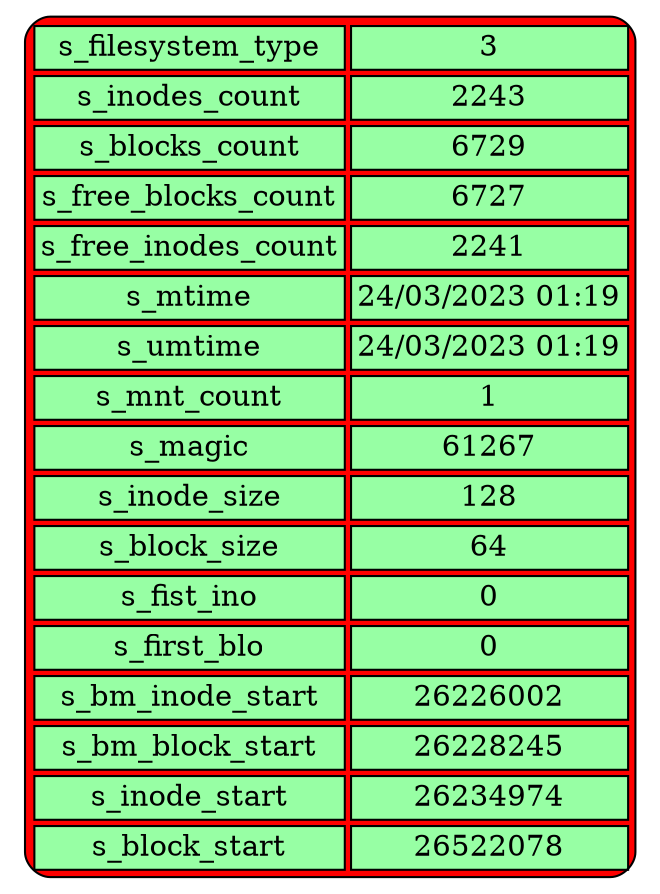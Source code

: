 digraph G {
a0 [shape=none label=<
<TABLE cellspacing="3" cellpadding="2" style="rounded" bgcolor="red">
<TR>
<TD bgcolor="#97ffa4">s_filesystem_type</TD>
<TD bgcolor="#97ffa4">3</TD>
</TR>

<TR>
<TD bgcolor="#97ffa4">s_inodes_count</TD>
<TD bgcolor="#97ffa4">2243</TD>
</TR>

<TR>
<TD bgcolor="#97ffa4">s_blocks_count</TD>
<TD bgcolor="#97ffa4">6729</TD>
</TR>

<TR>
<TD bgcolor="#97ffa4">s_free_blocks_count</TD>
<TD bgcolor="#97ffa4">6727</TD>
</TR>

<TR>
<TD bgcolor="#97ffa4">s_free_inodes_count</TD>
<TD bgcolor="#97ffa4">2241</TD>
</TR>

<TR>
<TD bgcolor="#97ffa4">s_mtime</TD>
<TD bgcolor="#97ffa4">24/03/2023 01:19</TD>
</TR>

<TR>
<TD bgcolor="#97ffa4">s_umtime</TD>
<TD bgcolor="#97ffa4">24/03/2023 01:19</TD>
</TR>

<TR>
<TD bgcolor="#97ffa4">s_mnt_count</TD>
<TD bgcolor="#97ffa4">1</TD>
</TR>

<TR>
<TD bgcolor="#97ffa4">s_magic</TD>
<TD bgcolor="#97ffa4">61267</TD>
</TR>

<TR>
<TD bgcolor="#97ffa4">s_inode_size</TD>
<TD bgcolor="#97ffa4">128</TD>
</TR>

<TR>
<TD bgcolor="#97ffa4">s_block_size</TD>
<TD bgcolor="#97ffa4">64</TD>
</TR>

<TR>
<TD bgcolor="#97ffa4">s_fist_ino</TD>
<TD bgcolor="#97ffa4">0</TD>
</TR>

<TR>
<TD bgcolor="#97ffa4">s_first_blo</TD>
<TD bgcolor="#97ffa4">0</TD>
</TR>

<TR>
<TD bgcolor="#97ffa4">s_bm_inode_start</TD>
<TD bgcolor="#97ffa4">26226002</TD>
</TR>

<TR>
<TD bgcolor="#97ffa4">s_bm_block_start</TD>
<TD bgcolor="#97ffa4">26228245</TD>
</TR>

<TR>
<TD bgcolor="#97ffa4">s_inode_start</TD>
<TD bgcolor="#97ffa4">26234974</TD>
</TR>

<TR>
<TD bgcolor="#97ffa4">s_block_start</TD>
<TD bgcolor="#97ffa4">26522078</TD>
</TR>



</TABLE>>];
}